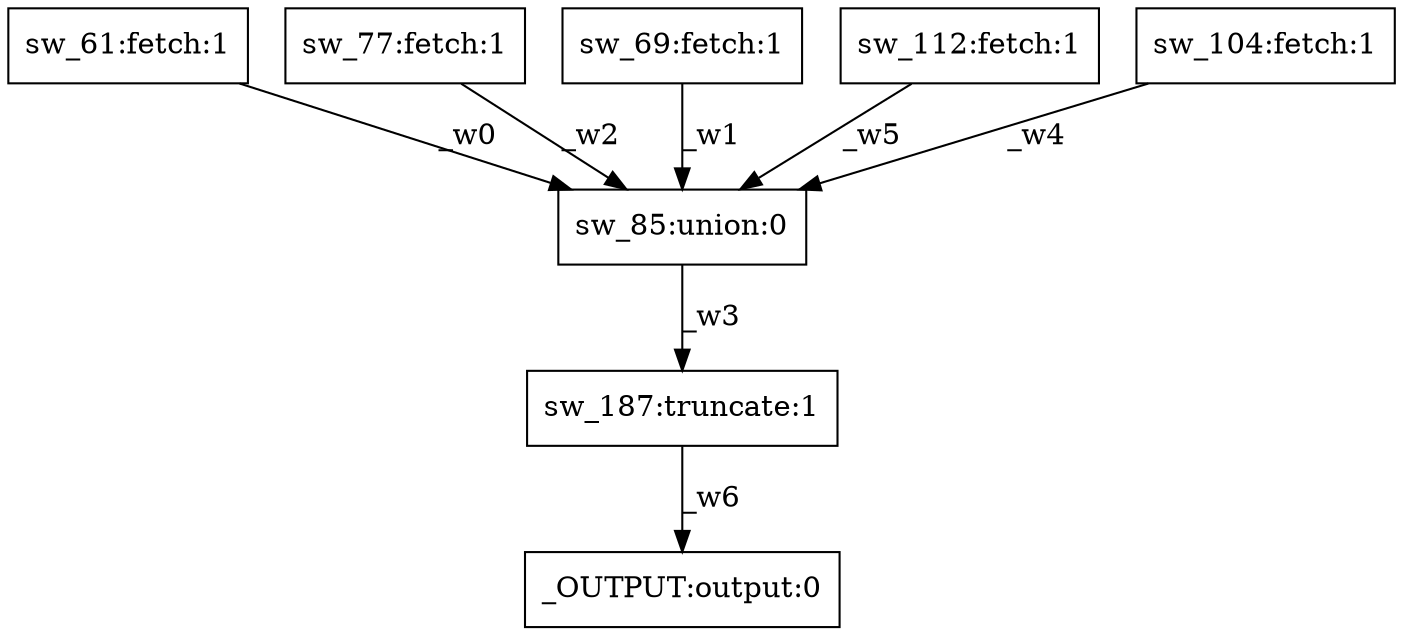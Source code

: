 digraph test1 { node [shape=box] "sw_85" [label="sw_85:union:0"];"sw_61" [label="sw_61:fetch:1"];"_OUTPUT" [label="_OUTPUT:output:0"];"sw_77" [label="sw_77:fetch:1"];"sw_69" [label="sw_69:fetch:1"];"sw_112" [label="sw_112:fetch:1"];"sw_187" [label="sw_187:truncate:1"];"sw_104" [label="sw_104:fetch:1"];"sw_61" -> "sw_85" [label="_w0"];"sw_69" -> "sw_85" [label="_w1"];"sw_77" -> "sw_85" [label="_w2"];"sw_85" -> "sw_187" [label="_w3"];"sw_104" -> "sw_85" [label="_w4"];"sw_112" -> "sw_85" [label="_w5"];"sw_187" -> "_OUTPUT" [label="_w6"];}
